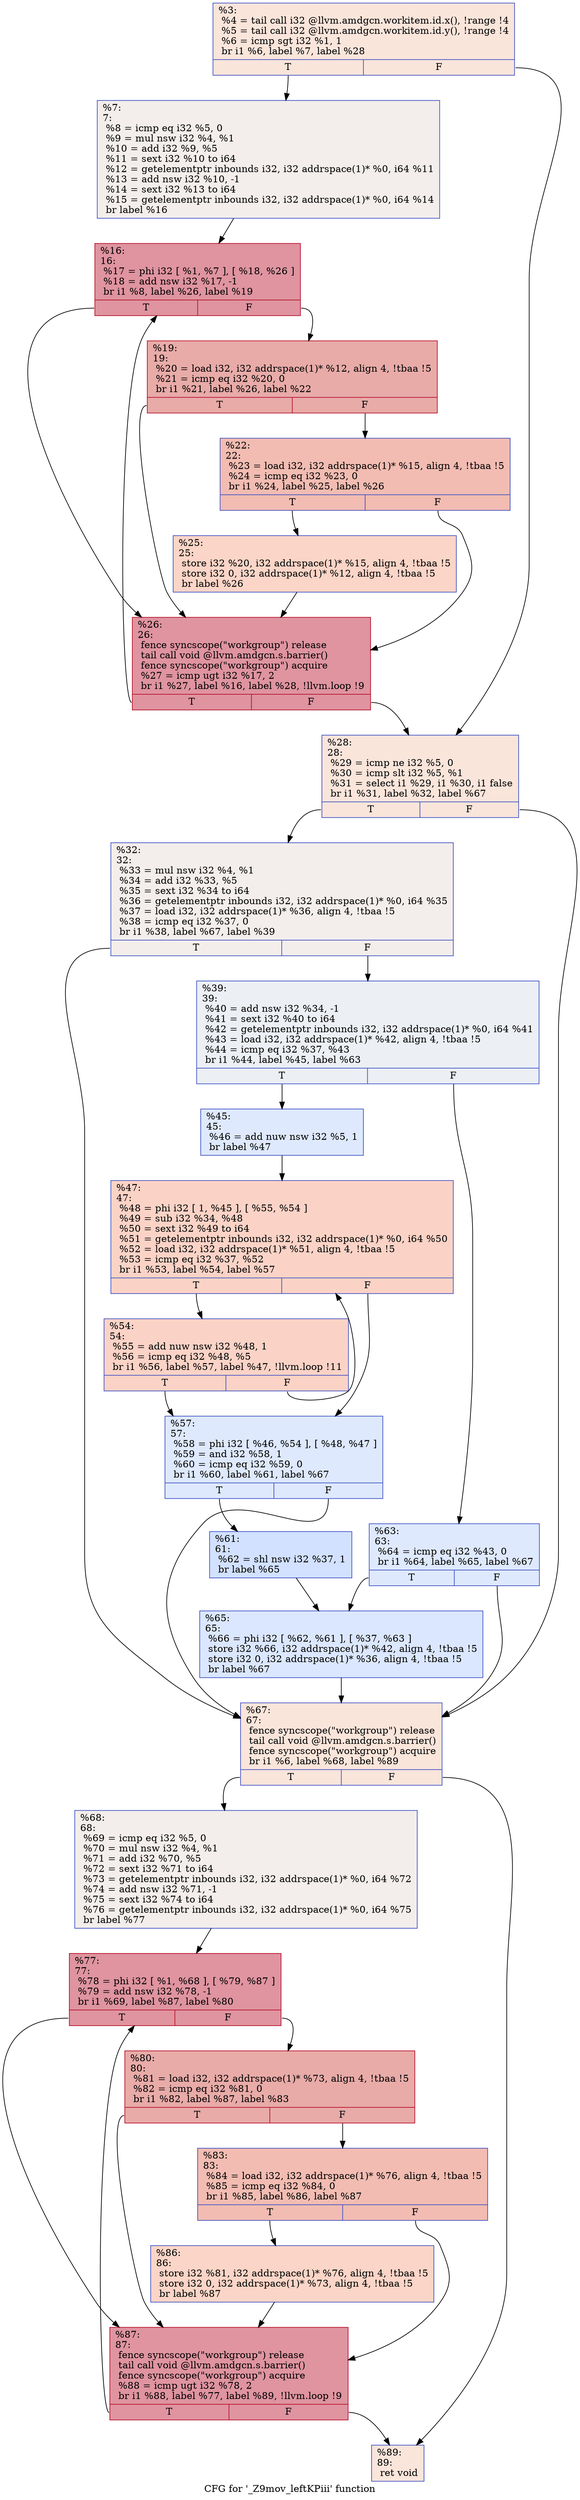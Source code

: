 digraph "CFG for '_Z9mov_leftKPiii' function" {
	label="CFG for '_Z9mov_leftKPiii' function";

	Node0x62680e0 [shape=record,color="#3d50c3ff", style=filled, fillcolor="#f4c5ad70",label="{%3:\l  %4 = tail call i32 @llvm.amdgcn.workitem.id.x(), !range !4\l  %5 = tail call i32 @llvm.amdgcn.workitem.id.y(), !range !4\l  %6 = icmp sgt i32 %1, 1\l  br i1 %6, label %7, label %28\l|{<s0>T|<s1>F}}"];
	Node0x62680e0:s0 -> Node0x6269d20;
	Node0x62680e0:s1 -> Node0x6269db0;
	Node0x6269d20 [shape=record,color="#3d50c3ff", style=filled, fillcolor="#e5d8d170",label="{%7:\l7:                                                \l  %8 = icmp eq i32 %5, 0\l  %9 = mul nsw i32 %4, %1\l  %10 = add i32 %9, %5\l  %11 = sext i32 %10 to i64\l  %12 = getelementptr inbounds i32, i32 addrspace(1)* %0, i64 %11\l  %13 = add nsw i32 %10, -1\l  %14 = sext i32 %13 to i64\l  %15 = getelementptr inbounds i32, i32 addrspace(1)* %0, i64 %14\l  br label %16\l}"];
	Node0x6269d20 -> Node0x6268e40;
	Node0x6268e40 [shape=record,color="#b70d28ff", style=filled, fillcolor="#b70d2870",label="{%16:\l16:                                               \l  %17 = phi i32 [ %1, %7 ], [ %18, %26 ]\l  %18 = add nsw i32 %17, -1\l  br i1 %8, label %26, label %19\l|{<s0>T|<s1>F}}"];
	Node0x6268e40:s0 -> Node0x6269fe0;
	Node0x6268e40:s1 -> Node0x626a740;
	Node0x626a740 [shape=record,color="#b70d28ff", style=filled, fillcolor="#cc403a70",label="{%19:\l19:                                               \l  %20 = load i32, i32 addrspace(1)* %12, align 4, !tbaa !5\l  %21 = icmp eq i32 %20, 0\l  br i1 %21, label %26, label %22\l|{<s0>T|<s1>F}}"];
	Node0x626a740:s0 -> Node0x6269fe0;
	Node0x626a740:s1 -> Node0x626aa40;
	Node0x626aa40 [shape=record,color="#3d50c3ff", style=filled, fillcolor="#e1675170",label="{%22:\l22:                                               \l  %23 = load i32, i32 addrspace(1)* %15, align 4, !tbaa !5\l  %24 = icmp eq i32 %23, 0\l  br i1 %24, label %25, label %26\l|{<s0>T|<s1>F}}"];
	Node0x626aa40:s0 -> Node0x626b290;
	Node0x626aa40:s1 -> Node0x6269fe0;
	Node0x626b290 [shape=record,color="#3d50c3ff", style=filled, fillcolor="#f5a08170",label="{%25:\l25:                                               \l  store i32 %20, i32 addrspace(1)* %15, align 4, !tbaa !5\l  store i32 0, i32 addrspace(1)* %12, align 4, !tbaa !5\l  br label %26\l}"];
	Node0x626b290 -> Node0x6269fe0;
	Node0x6269fe0 [shape=record,color="#b70d28ff", style=filled, fillcolor="#b70d2870",label="{%26:\l26:                                               \l  fence syncscope(\"workgroup\") release\l  tail call void @llvm.amdgcn.s.barrier()\l  fence syncscope(\"workgroup\") acquire\l  %27 = icmp ugt i32 %17, 2\l  br i1 %27, label %16, label %28, !llvm.loop !9\l|{<s0>T|<s1>F}}"];
	Node0x6269fe0:s0 -> Node0x6268e40;
	Node0x6269fe0:s1 -> Node0x6269db0;
	Node0x6269db0 [shape=record,color="#3d50c3ff", style=filled, fillcolor="#f4c5ad70",label="{%28:\l28:                                               \l  %29 = icmp ne i32 %5, 0\l  %30 = icmp slt i32 %5, %1\l  %31 = select i1 %29, i1 %30, i1 false\l  br i1 %31, label %32, label %67\l|{<s0>T|<s1>F}}"];
	Node0x6269db0:s0 -> Node0x626bc00;
	Node0x6269db0:s1 -> Node0x626bc50;
	Node0x626bc00 [shape=record,color="#3d50c3ff", style=filled, fillcolor="#e5d8d170",label="{%32:\l32:                                               \l  %33 = mul nsw i32 %4, %1\l  %34 = add i32 %33, %5\l  %35 = sext i32 %34 to i64\l  %36 = getelementptr inbounds i32, i32 addrspace(1)* %0, i64 %35\l  %37 = load i32, i32 addrspace(1)* %36, align 4, !tbaa !5\l  %38 = icmp eq i32 %37, 0\l  br i1 %38, label %67, label %39\l|{<s0>T|<s1>F}}"];
	Node0x626bc00:s0 -> Node0x626bc50;
	Node0x626bc00:s1 -> Node0x626c200;
	Node0x626c200 [shape=record,color="#3d50c3ff", style=filled, fillcolor="#d4dbe670",label="{%39:\l39:                                               \l  %40 = add nsw i32 %34, -1\l  %41 = sext i32 %40 to i64\l  %42 = getelementptr inbounds i32, i32 addrspace(1)* %0, i64 %41\l  %43 = load i32, i32 addrspace(1)* %42, align 4, !tbaa !5\l  %44 = icmp eq i32 %37, %43\l  br i1 %44, label %45, label %63\l|{<s0>T|<s1>F}}"];
	Node0x626c200:s0 -> Node0x626c5a0;
	Node0x626c200:s1 -> Node0x626c5f0;
	Node0x626c5a0 [shape=record,color="#3d50c3ff", style=filled, fillcolor="#b5cdfa70",label="{%45:\l45:                                               \l  %46 = add nuw nsw i32 %5, 1\l  br label %47\l}"];
	Node0x626c5a0 -> Node0x626c7c0;
	Node0x626c7c0 [shape=record,color="#3d50c3ff", style=filled, fillcolor="#f59c7d70",label="{%47:\l47:                                               \l  %48 = phi i32 [ 1, %45 ], [ %55, %54 ]\l  %49 = sub i32 %34, %48\l  %50 = sext i32 %49 to i64\l  %51 = getelementptr inbounds i32, i32 addrspace(1)* %0, i64 %50\l  %52 = load i32, i32 addrspace(1)* %51, align 4, !tbaa !5\l  %53 = icmp eq i32 %37, %52\l  br i1 %53, label %54, label %57\l|{<s0>T|<s1>F}}"];
	Node0x626c7c0:s0 -> Node0x626c880;
	Node0x626c7c0:s1 -> Node0x626cc90;
	Node0x626c880 [shape=record,color="#3d50c3ff", style=filled, fillcolor="#f59c7d70",label="{%54:\l54:                                               \l  %55 = add nuw nsw i32 %48, 1\l  %56 = icmp eq i32 %48, %5\l  br i1 %56, label %57, label %47, !llvm.loop !11\l|{<s0>T|<s1>F}}"];
	Node0x626c880:s0 -> Node0x626cc90;
	Node0x626c880:s1 -> Node0x626c7c0;
	Node0x626cc90 [shape=record,color="#3d50c3ff", style=filled, fillcolor="#b5cdfa70",label="{%57:\l57:                                               \l  %58 = phi i32 [ %46, %54 ], [ %48, %47 ]\l  %59 = and i32 %58, 1\l  %60 = icmp eq i32 %59, 0\l  br i1 %60, label %61, label %67\l|{<s0>T|<s1>F}}"];
	Node0x626cc90:s0 -> Node0x626d230;
	Node0x626cc90:s1 -> Node0x626bc50;
	Node0x626d230 [shape=record,color="#3d50c3ff", style=filled, fillcolor="#9abbff70",label="{%61:\l61:                                               \l  %62 = shl nsw i32 %37, 1\l  br label %65\l}"];
	Node0x626d230 -> Node0x626d3c0;
	Node0x626c5f0 [shape=record,color="#3d50c3ff", style=filled, fillcolor="#b5cdfa70",label="{%63:\l63:                                               \l  %64 = icmp eq i32 %43, 0\l  br i1 %64, label %65, label %67\l|{<s0>T|<s1>F}}"];
	Node0x626c5f0:s0 -> Node0x626d3c0;
	Node0x626c5f0:s1 -> Node0x626bc50;
	Node0x626d3c0 [shape=record,color="#3d50c3ff", style=filled, fillcolor="#aec9fc70",label="{%65:\l65:                                               \l  %66 = phi i32 [ %62, %61 ], [ %37, %63 ]\l  store i32 %66, i32 addrspace(1)* %42, align 4, !tbaa !5\l  store i32 0, i32 addrspace(1)* %36, align 4, !tbaa !5\l  br label %67\l}"];
	Node0x626d3c0 -> Node0x626bc50;
	Node0x626bc50 [shape=record,color="#3d50c3ff", style=filled, fillcolor="#f4c5ad70",label="{%67:\l67:                                               \l  fence syncscope(\"workgroup\") release\l  tail call void @llvm.amdgcn.s.barrier()\l  fence syncscope(\"workgroup\") acquire\l  br i1 %6, label %68, label %89\l|{<s0>T|<s1>F}}"];
	Node0x626bc50:s0 -> Node0x626db90;
	Node0x626bc50:s1 -> Node0x626dbe0;
	Node0x626db90 [shape=record,color="#3d50c3ff", style=filled, fillcolor="#e5d8d170",label="{%68:\l68:                                               \l  %69 = icmp eq i32 %5, 0\l  %70 = mul nsw i32 %4, %1\l  %71 = add i32 %70, %5\l  %72 = sext i32 %71 to i64\l  %73 = getelementptr inbounds i32, i32 addrspace(1)* %0, i64 %72\l  %74 = add nsw i32 %71, -1\l  %75 = sext i32 %74 to i64\l  %76 = getelementptr inbounds i32, i32 addrspace(1)* %0, i64 %75\l  br label %77\l}"];
	Node0x626db90 -> Node0x626e140;
	Node0x626e140 [shape=record,color="#b70d28ff", style=filled, fillcolor="#b70d2870",label="{%77:\l77:                                               \l  %78 = phi i32 [ %1, %68 ], [ %79, %87 ]\l  %79 = add nsw i32 %78, -1\l  br i1 %69, label %87, label %80\l|{<s0>T|<s1>F}}"];
	Node0x626e140:s0 -> Node0x626e200;
	Node0x626e140:s1 -> Node0x626e3d0;
	Node0x626e3d0 [shape=record,color="#b70d28ff", style=filled, fillcolor="#cc403a70",label="{%80:\l80:                                               \l  %81 = load i32, i32 addrspace(1)* %73, align 4, !tbaa !5\l  %82 = icmp eq i32 %81, 0\l  br i1 %82, label %87, label %83\l|{<s0>T|<s1>F}}"];
	Node0x626e3d0:s0 -> Node0x626e200;
	Node0x626e3d0:s1 -> Node0x626e5d0;
	Node0x626e5d0 [shape=record,color="#3d50c3ff", style=filled, fillcolor="#e1675170",label="{%83:\l83:                                               \l  %84 = load i32, i32 addrspace(1)* %76, align 4, !tbaa !5\l  %85 = icmp eq i32 %84, 0\l  br i1 %85, label %86, label %87\l|{<s0>T|<s1>F}}"];
	Node0x626e5d0:s0 -> Node0x626e7d0;
	Node0x626e5d0:s1 -> Node0x626e200;
	Node0x626e7d0 [shape=record,color="#3d50c3ff", style=filled, fillcolor="#f5a08170",label="{%86:\l86:                                               \l  store i32 %81, i32 addrspace(1)* %76, align 4, !tbaa !5\l  store i32 0, i32 addrspace(1)* %73, align 4, !tbaa !5\l  br label %87\l}"];
	Node0x626e7d0 -> Node0x626e200;
	Node0x626e200 [shape=record,color="#b70d28ff", style=filled, fillcolor="#b70d2870",label="{%87:\l87:                                               \l  fence syncscope(\"workgroup\") release\l  tail call void @llvm.amdgcn.s.barrier()\l  fence syncscope(\"workgroup\") acquire\l  %88 = icmp ugt i32 %78, 2\l  br i1 %88, label %77, label %89, !llvm.loop !9\l|{<s0>T|<s1>F}}"];
	Node0x626e200:s0 -> Node0x626e140;
	Node0x626e200:s1 -> Node0x626dbe0;
	Node0x626dbe0 [shape=record,color="#3d50c3ff", style=filled, fillcolor="#f4c5ad70",label="{%89:\l89:                                               \l  ret void\l}"];
}

